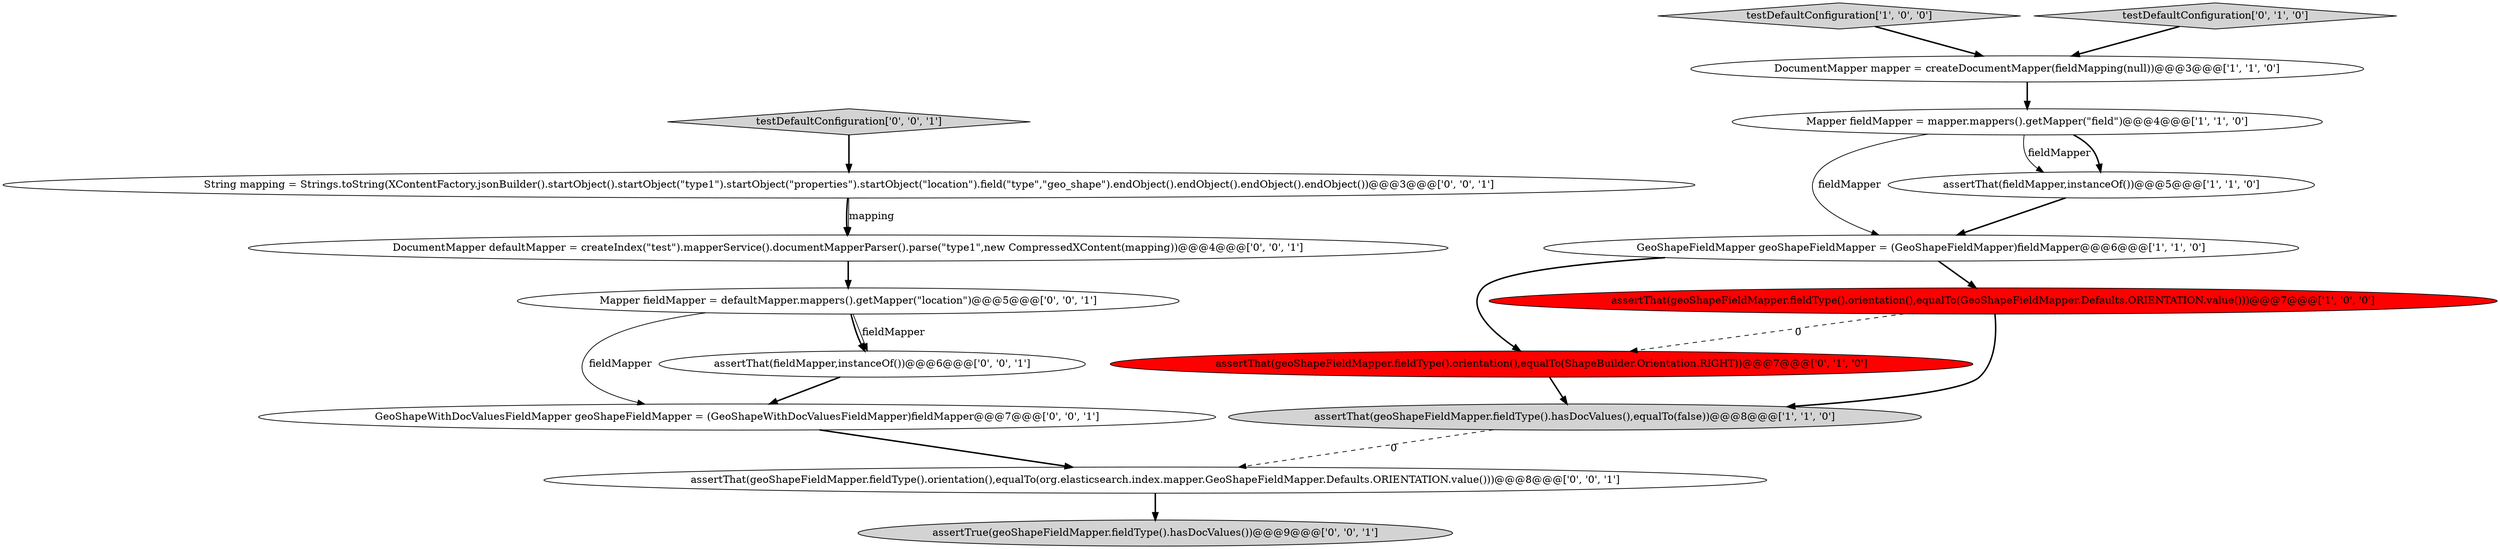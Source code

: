 digraph {
3 [style = filled, label = "DocumentMapper mapper = createDocumentMapper(fieldMapping(null))@@@3@@@['1', '1', '0']", fillcolor = white, shape = ellipse image = "AAA0AAABBB1BBB"];
1 [style = filled, label = "assertThat(geoShapeFieldMapper.fieldType().hasDocValues(),equalTo(false))@@@8@@@['1', '1', '0']", fillcolor = lightgray, shape = ellipse image = "AAA0AAABBB1BBB"];
12 [style = filled, label = "GeoShapeWithDocValuesFieldMapper geoShapeFieldMapper = (GeoShapeWithDocValuesFieldMapper)fieldMapper@@@7@@@['0', '0', '1']", fillcolor = white, shape = ellipse image = "AAA0AAABBB3BBB"];
16 [style = filled, label = "DocumentMapper defaultMapper = createIndex(\"test\").mapperService().documentMapperParser().parse(\"type1\",new CompressedXContent(mapping))@@@4@@@['0', '0', '1']", fillcolor = white, shape = ellipse image = "AAA0AAABBB3BBB"];
6 [style = filled, label = "testDefaultConfiguration['1', '0', '0']", fillcolor = lightgray, shape = diamond image = "AAA0AAABBB1BBB"];
14 [style = filled, label = "assertThat(fieldMapper,instanceOf())@@@6@@@['0', '0', '1']", fillcolor = white, shape = ellipse image = "AAA0AAABBB3BBB"];
9 [style = filled, label = "Mapper fieldMapper = defaultMapper.mappers().getMapper(\"location\")@@@5@@@['0', '0', '1']", fillcolor = white, shape = ellipse image = "AAA0AAABBB3BBB"];
7 [style = filled, label = "testDefaultConfiguration['0', '1', '0']", fillcolor = lightgray, shape = diamond image = "AAA0AAABBB2BBB"];
8 [style = filled, label = "assertThat(geoShapeFieldMapper.fieldType().orientation(),equalTo(ShapeBuilder.Orientation.RIGHT))@@@7@@@['0', '1', '0']", fillcolor = red, shape = ellipse image = "AAA1AAABBB2BBB"];
4 [style = filled, label = "Mapper fieldMapper = mapper.mappers().getMapper(\"field\")@@@4@@@['1', '1', '0']", fillcolor = white, shape = ellipse image = "AAA0AAABBB1BBB"];
5 [style = filled, label = "GeoShapeFieldMapper geoShapeFieldMapper = (GeoShapeFieldMapper)fieldMapper@@@6@@@['1', '1', '0']", fillcolor = white, shape = ellipse image = "AAA0AAABBB1BBB"];
15 [style = filled, label = "assertThat(geoShapeFieldMapper.fieldType().orientation(),equalTo(org.elasticsearch.index.mapper.GeoShapeFieldMapper.Defaults.ORIENTATION.value()))@@@8@@@['0', '0', '1']", fillcolor = white, shape = ellipse image = "AAA0AAABBB3BBB"];
2 [style = filled, label = "assertThat(fieldMapper,instanceOf())@@@5@@@['1', '1', '0']", fillcolor = white, shape = ellipse image = "AAA0AAABBB1BBB"];
0 [style = filled, label = "assertThat(geoShapeFieldMapper.fieldType().orientation(),equalTo(GeoShapeFieldMapper.Defaults.ORIENTATION.value()))@@@7@@@['1', '0', '0']", fillcolor = red, shape = ellipse image = "AAA1AAABBB1BBB"];
11 [style = filled, label = "String mapping = Strings.toString(XContentFactory.jsonBuilder().startObject().startObject(\"type1\").startObject(\"properties\").startObject(\"location\").field(\"type\",\"geo_shape\").endObject().endObject().endObject().endObject())@@@3@@@['0', '0', '1']", fillcolor = white, shape = ellipse image = "AAA0AAABBB3BBB"];
10 [style = filled, label = "testDefaultConfiguration['0', '0', '1']", fillcolor = lightgray, shape = diamond image = "AAA0AAABBB3BBB"];
13 [style = filled, label = "assertTrue(geoShapeFieldMapper.fieldType().hasDocValues())@@@9@@@['0', '0', '1']", fillcolor = lightgray, shape = ellipse image = "AAA0AAABBB3BBB"];
11->16 [style = bold, label=""];
6->3 [style = bold, label=""];
5->8 [style = bold, label=""];
15->13 [style = bold, label=""];
1->15 [style = dashed, label="0"];
12->15 [style = bold, label=""];
4->2 [style = solid, label="fieldMapper"];
11->16 [style = solid, label="mapping"];
4->2 [style = bold, label=""];
3->4 [style = bold, label=""];
7->3 [style = bold, label=""];
8->1 [style = bold, label=""];
5->0 [style = bold, label=""];
0->1 [style = bold, label=""];
14->12 [style = bold, label=""];
9->12 [style = solid, label="fieldMapper"];
9->14 [style = bold, label=""];
0->8 [style = dashed, label="0"];
4->5 [style = solid, label="fieldMapper"];
16->9 [style = bold, label=""];
2->5 [style = bold, label=""];
10->11 [style = bold, label=""];
9->14 [style = solid, label="fieldMapper"];
}
